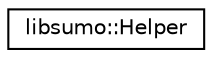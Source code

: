 digraph "Graphical Class Hierarchy"
{
  edge [fontname="Helvetica",fontsize="10",labelfontname="Helvetica",labelfontsize="10"];
  node [fontname="Helvetica",fontsize="10",shape=record];
  rankdir="LR";
  Node0 [label="libsumo::Helper",height=0.2,width=0.4,color="black", fillcolor="white", style="filled",URL="$d8/ddd/classlibsumo_1_1_helper.html"];
}
